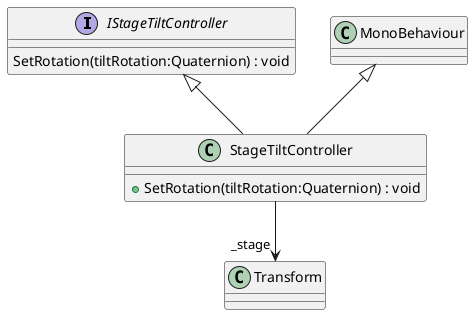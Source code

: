 @startuml
interface IStageTiltController {
    SetRotation(tiltRotation:Quaternion) : void
}
class StageTiltController {
    + SetRotation(tiltRotation:Quaternion) : void
}
MonoBehaviour <|-- StageTiltController
IStageTiltController <|-- StageTiltController
StageTiltController --> "_stage" Transform
@enduml
